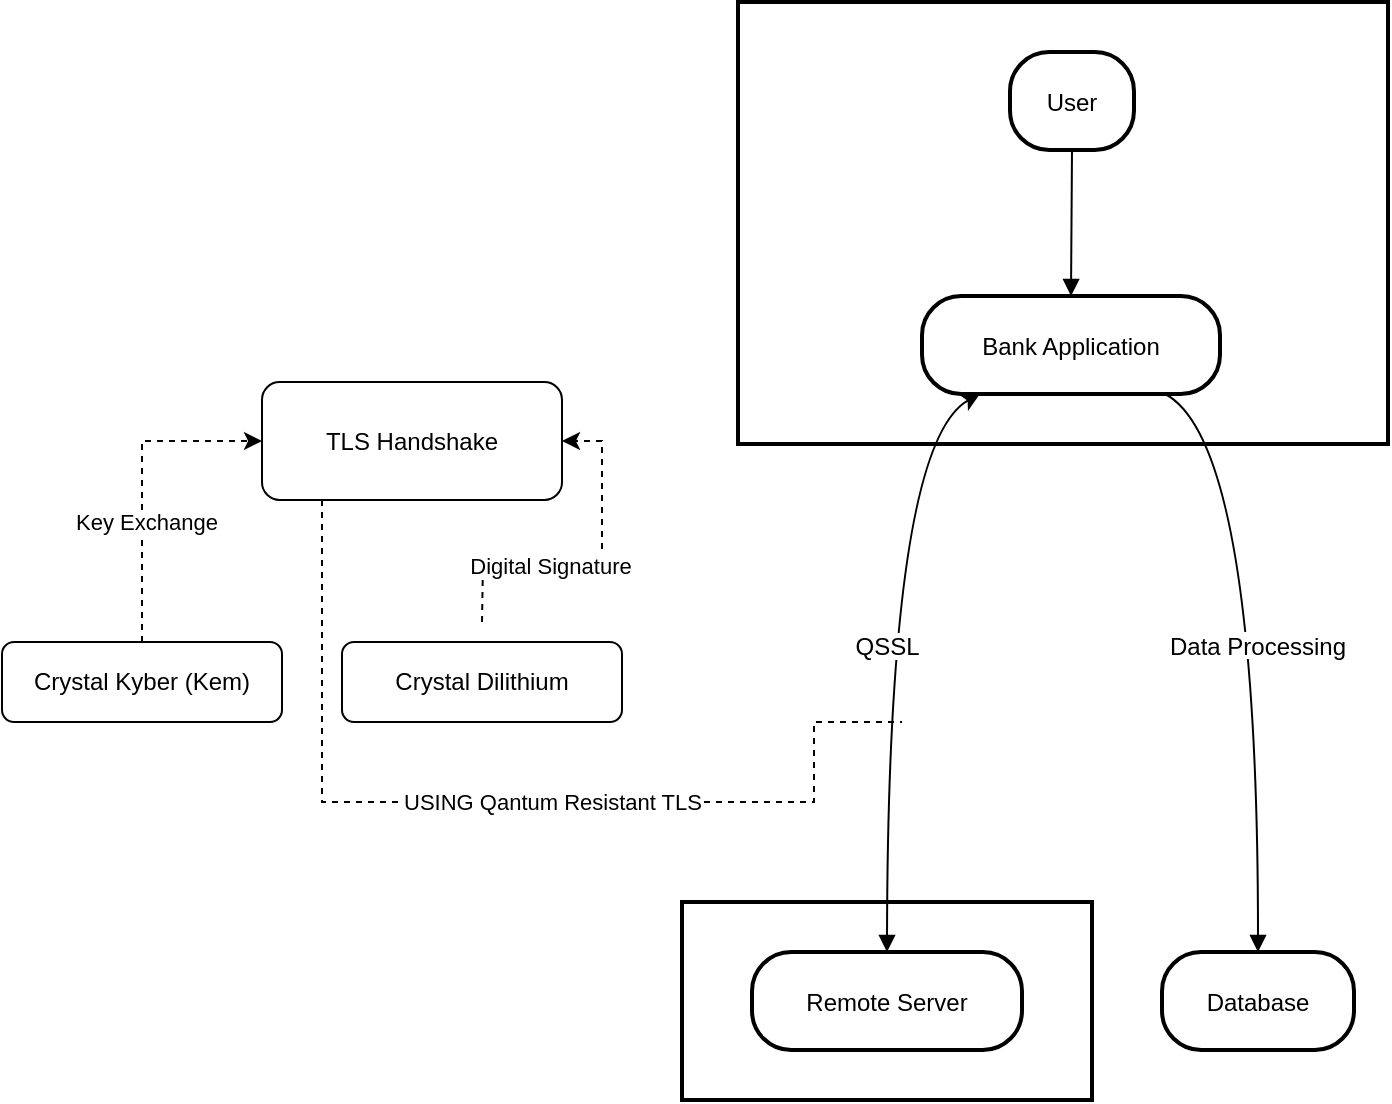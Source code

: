 <mxfile version="24.7.14">
  <diagram name="‫עמוד-1‬" id="c78-i6YWx34wTXFUyA2n">
    <mxGraphModel dx="1647" dy="848" grid="1" gridSize="10" guides="1" tooltips="1" connect="1" arrows="1" fold="1" page="1" pageScale="1" pageWidth="827" pageHeight="1169" math="0" shadow="0">
      <root>
        <mxCell id="0" />
        <mxCell id="1" parent="0" />
        <mxCell id="2" value="Remote Server" style="whiteSpace=wrap;strokeWidth=2;" parent="1" vertex="1">
          <mxGeometry x="360" y="570" width="205" height="99" as="geometry" />
        </mxCell>
        <mxCell id="3" value="" style="whiteSpace=wrap;strokeWidth=2;" parent="1" vertex="1">
          <mxGeometry x="388" y="120" width="325" height="221" as="geometry" />
        </mxCell>
        <mxCell id="4" value="User" style="rounded=1;arcSize=40;strokeWidth=2" parent="1" vertex="1">
          <mxGeometry x="524" y="145" width="62" height="49" as="geometry" />
        </mxCell>
        <mxCell id="5" value="Bank Application" style="rounded=1;arcSize=40;strokeWidth=2" parent="1" vertex="1">
          <mxGeometry x="480" y="267" width="149" height="49" as="geometry" />
        </mxCell>
        <mxCell id="6" value="Remote Server" style="rounded=1;arcSize=40;strokeWidth=2" parent="1" vertex="1">
          <mxGeometry x="395" y="595" width="135" height="49" as="geometry" />
        </mxCell>
        <mxCell id="7" value="Database" style="rounded=1;arcSize=40;strokeWidth=2" parent="1" vertex="1">
          <mxGeometry x="600" y="595" width="96" height="49" as="geometry" />
        </mxCell>
        <mxCell id="8" value="" style="curved=1;startArrow=none;endArrow=block;exitX=0.5;exitY=1;entryX=0.5;entryY=0;" parent="1" source="4" target="5" edge="1">
          <mxGeometry relative="1" as="geometry">
            <Array as="points" />
          </mxGeometry>
        </mxCell>
        <mxCell id="9" value="QSSL" style="curved=1;startArrow=classic;endArrow=block;exitX=0.2;exitY=0.99;entryX=0.5;entryY=-0.01;fontSize=12;startFill=1;" parent="1" source="5" target="6" edge="1">
          <mxGeometry relative="1" as="geometry">
            <Array as="points">
              <mxPoint x="463" y="341" />
            </Array>
          </mxGeometry>
        </mxCell>
        <mxCell id="10" value="Data Processing" style="curved=1;startArrow=none;endArrow=block;exitX=0.81;exitY=0.99;entryX=0.5;entryY=-0.01;fontSize=12;" parent="1" source="5" target="7" edge="1">
          <mxGeometry x="-0.002" relative="1" as="geometry">
            <Array as="points">
              <mxPoint x="648" y="341" />
            </Array>
            <mxPoint as="offset" />
          </mxGeometry>
        </mxCell>
        <mxCell id="x_WXpjbPRTsjR5i1tZ99-21" style="edgeStyle=orthogonalEdgeStyle;rounded=0;orthogonalLoop=1;jettySize=auto;html=1;dashed=1;endArrow=none;endFill=0;" edge="1" parent="1">
          <mxGeometry relative="1" as="geometry">
            <mxPoint x="470" y="480" as="targetPoint" />
            <mxPoint x="180" y="369" as="sourcePoint" />
            <Array as="points">
              <mxPoint x="180" y="520" />
              <mxPoint x="426" y="520" />
            </Array>
          </mxGeometry>
        </mxCell>
        <mxCell id="x_WXpjbPRTsjR5i1tZ99-22" value="USING Qantum Resistant TLS" style="edgeLabel;html=1;align=center;verticalAlign=middle;resizable=0;points=[];" vertex="1" connectable="0" parent="x_WXpjbPRTsjR5i1tZ99-21">
          <mxGeometry x="0.107" relative="1" as="geometry">
            <mxPoint as="offset" />
          </mxGeometry>
        </mxCell>
        <mxCell id="x_WXpjbPRTsjR5i1tZ99-11" value="TLS Handshake" style="rounded=1;whiteSpace=wrap;html=1;" vertex="1" parent="1">
          <mxGeometry x="150" y="310" width="150" height="59" as="geometry" />
        </mxCell>
        <mxCell id="x_WXpjbPRTsjR5i1tZ99-17" style="edgeStyle=orthogonalEdgeStyle;rounded=0;orthogonalLoop=1;jettySize=auto;html=1;dashed=1;entryX=0;entryY=0.5;entryDx=0;entryDy=0;exitX=0.5;exitY=0;exitDx=0;exitDy=0;" edge="1" parent="1" source="x_WXpjbPRTsjR5i1tZ99-14" target="x_WXpjbPRTsjR5i1tZ99-11">
          <mxGeometry relative="1" as="geometry">
            <mxPoint x="104.75" y="340" as="targetPoint" />
            <mxPoint x="74.75" y="430" as="sourcePoint" />
          </mxGeometry>
        </mxCell>
        <mxCell id="x_WXpjbPRTsjR5i1tZ99-18" value="Key Exchange" style="edgeLabel;html=1;align=center;verticalAlign=middle;resizable=0;points=[];" vertex="1" connectable="0" parent="x_WXpjbPRTsjR5i1tZ99-17">
          <mxGeometry x="-0.248" y="-2" relative="1" as="geometry">
            <mxPoint as="offset" />
          </mxGeometry>
        </mxCell>
        <mxCell id="x_WXpjbPRTsjR5i1tZ99-14" value="Crystal Kyber (Kem)" style="rounded=1;whiteSpace=wrap;html=1;" vertex="1" parent="1">
          <mxGeometry x="20" y="440" width="140" height="40" as="geometry" />
        </mxCell>
        <mxCell id="x_WXpjbPRTsjR5i1tZ99-15" value="&lt;div&gt;Crystal Dilithium&lt;/div&gt;" style="rounded=1;whiteSpace=wrap;html=1;" vertex="1" parent="1">
          <mxGeometry x="190" y="440" width="140" height="40" as="geometry" />
        </mxCell>
        <mxCell id="x_WXpjbPRTsjR5i1tZ99-19" style="edgeStyle=orthogonalEdgeStyle;rounded=0;orthogonalLoop=1;jettySize=auto;html=1;dashed=1;entryX=1;entryY=0.5;entryDx=0;entryDy=0;" edge="1" parent="1" target="x_WXpjbPRTsjR5i1tZ99-11">
          <mxGeometry relative="1" as="geometry">
            <mxPoint x="359.5" y="339.5" as="targetPoint" />
            <mxPoint x="260" y="430" as="sourcePoint" />
          </mxGeometry>
        </mxCell>
        <mxCell id="x_WXpjbPRTsjR5i1tZ99-20" value="Digital Signature" style="edgeLabel;html=1;align=center;verticalAlign=middle;resizable=0;points=[];" vertex="1" connectable="0" parent="x_WXpjbPRTsjR5i1tZ99-19">
          <mxGeometry x="-0.248" y="-2" relative="1" as="geometry">
            <mxPoint as="offset" />
          </mxGeometry>
        </mxCell>
      </root>
    </mxGraphModel>
  </diagram>
</mxfile>
